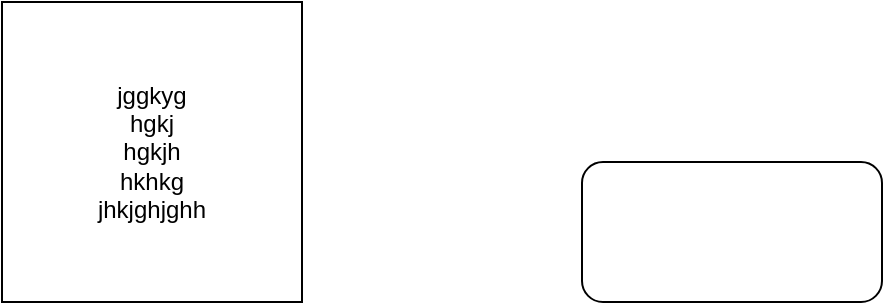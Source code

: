 <mxfile>
    <diagram id="ArZmx5BkxGiaWEPPxzzU" name="Page-1">
        <mxGraphModel dx="576" dy="315" grid="1" gridSize="10" guides="1" tooltips="1" connect="1" arrows="1" fold="1" page="1" pageScale="1" pageWidth="850" pageHeight="1100" math="0" shadow="0">
            <root>
                <mxCell id="0"/>
                <mxCell id="1" parent="0"/>
                <mxCell id="2" value="jggkyg&lt;br&gt;hgkj&lt;br&gt;hgkjh&lt;br&gt;hkhkg&lt;br&gt;&lt;span style=&quot;background-color: initial;&quot;&gt;jhkjghjghh&lt;/span&gt;" style="whiteSpace=wrap;html=1;aspect=fixed;align=center;" parent="1" vertex="1">
                    <mxGeometry x="50" y="30" width="150" height="150" as="geometry"/>
                </mxCell>
                <mxCell id="3" value="" style="rounded=1;whiteSpace=wrap;html=1;" parent="1" vertex="1">
                    <mxGeometry x="340" y="110" width="150" height="70" as="geometry"/>
                </mxCell>
            </root>
        </mxGraphModel>
    </diagram>
</mxfile>